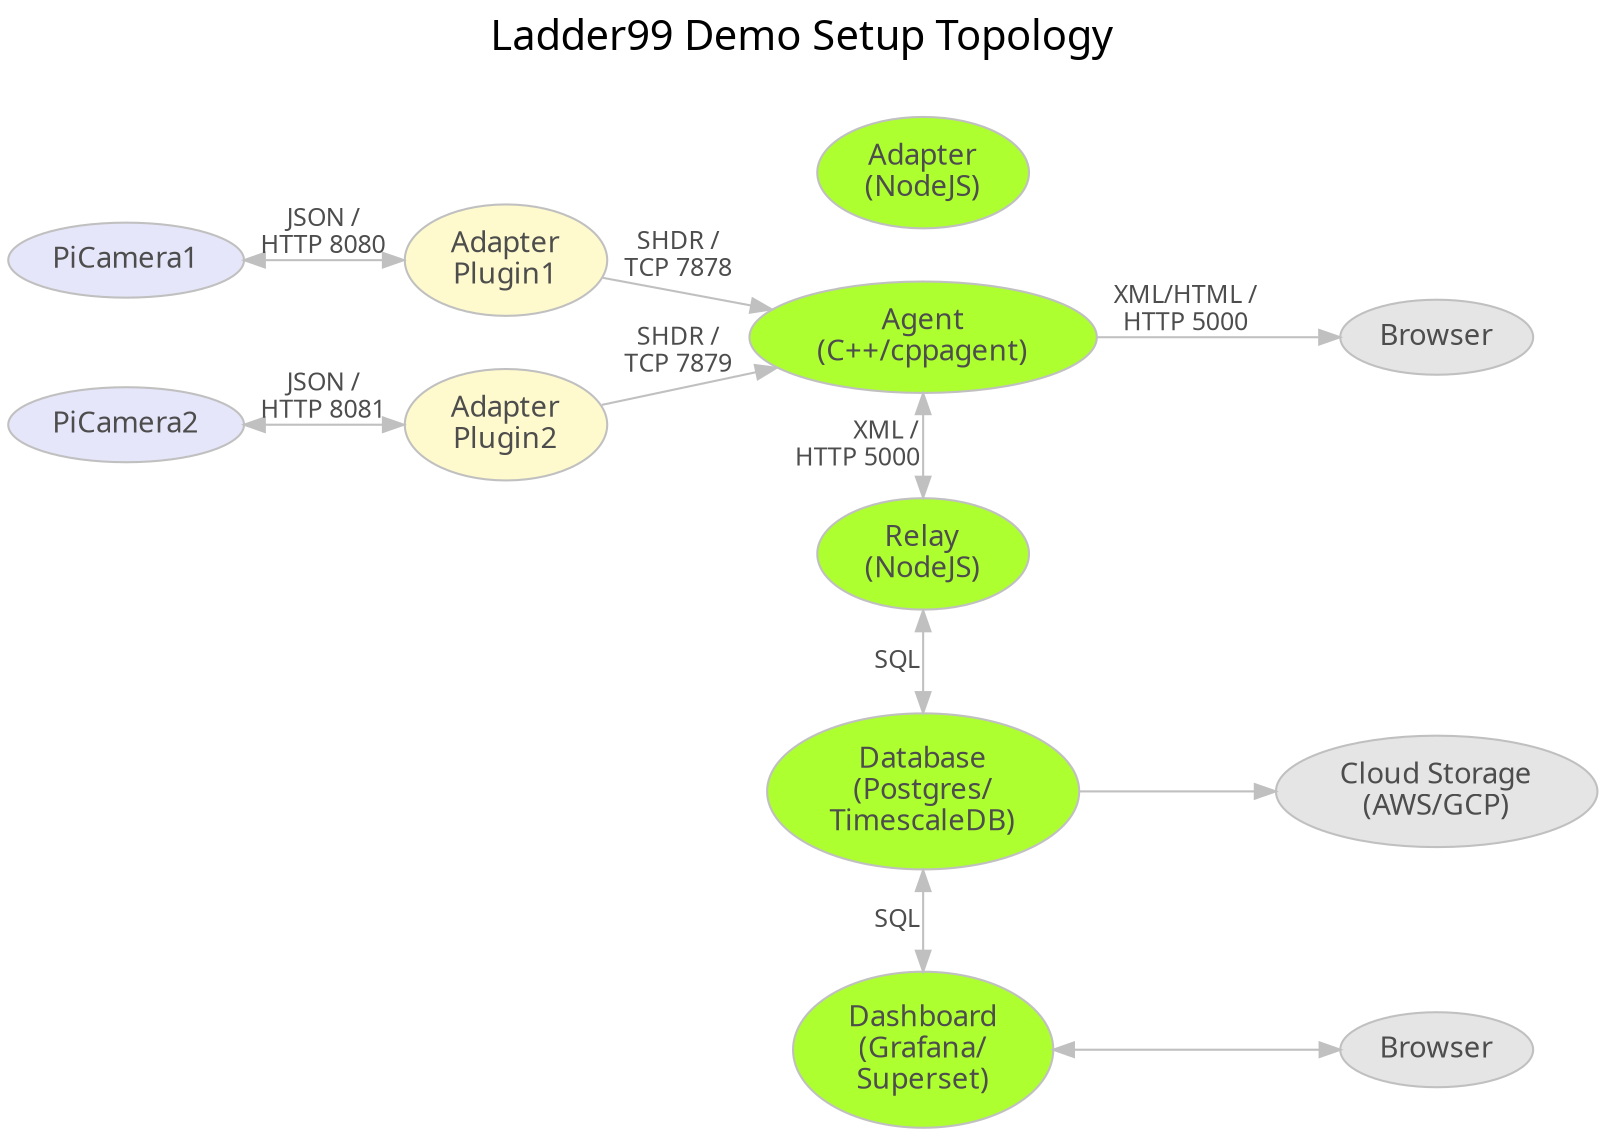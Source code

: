 // graphviz diagram
// colors https://www.graphviz.org/doc/info/colors.html

digraph {

  //------------------------------------------------------------------------
  // styles
  //------------------------------------------------------------------------

  graph [ label="Ladder99 Demo Setup Topology\n ", color=lightgray; ];
  graph [ fontsize=20 ];
  graph [ labelloc=t ];
  graph [ ranksep=0.2 ];
  graph [ nodesep=0.35 ];
  graph [ rankdir=LR; ] // left-to-right
  graph [ fontname="sans-serif" ];

  node [ color=gray, fillcolor=white, style=filled ];
  node [ fontname="sans-serif", fontcolor=gray30 ];

  edge [ color=gray ];
  edge [ fontsize=12, fontcolor=gray30 ];
  edge [ fontname="sans-serif" ];

  //------------------------------------------------------------------------
  // nodes
  //------------------------------------------------------------------------

  // devices
  // PA [ fillcolor=lavender, label="CCS P&A" ];
  // HMI [ fillcolor=lavender, label="Rockwell HMI" ];
  // Motor [ fillcolor=lavender, label="VFD Motor" ];
  // OldMachine3 [ fillcolor=lavender, label="Device" ];
  Camera1 [ fillcolor=lavender, label="PiCamera1" ];
  Camera2 [ fillcolor=lavender, label="PiCamera2" ];
  // Autoclave [ fillcolor=lavender, label="Autoclave" ];
  // OldMachine1 [ fillcolor=lavender, label="Old Machine 1" ];

  // intermediaries
  // Broker1 [ fillcolor=lightblue, label="MQTT Broker\n(Mosquitto)" ];
  // Broker3 [ fillcolor=lightblue, label="MQTT Broker\n(Mosquitto)" ];
  // Broker4 [ fillcolor=lightblue, label="MQTT Broker\n(Mosquitto)" ];
  // Kepware1 [ fillcolor=lightblue, label="Kepware\n(Windows)"];
  // Kepware2 [ fillcolor=lightblue, label="Kepware+\nIoT Gateway\n(Windows)"];
  // CPC [ fillcolor=lightblue, label="ASC CPC" ];
  // PLC4X [ fillcolor=lightblue, label="PLC4X\n(Java)" ];

  // mtconnect
  // Adapter [ fillcolor=greenyellow, label="Adapter\nwith cache and\nplugins\n(NodeJS)" ];
  Adapter [ fillcolor=greenyellow, label="Adapter\n(NodeJS)" ];
  Agent [ fillcolor=greenyellow, label="Agent\n(C++/cppagent)" ];
  Relay [ fillcolor=greenyellow, label="Relay\n(NodeJS)" ];

  // adapter
  AdapterPlugin1 [ fillcolor=lemonchiffon, label="Adapter\nPlugin1" ];
  AdapterPlugin2 [ fillcolor=lemonchiffon, label="Adapter\nPlugin2" ];
  // AdapterCache [ fillcolor=lavenderblush, label="Adapter\nCache" ];

  // diode
  // DiodeSender [ label="Diode Sender\n(Java+RabbitMQ)" ];
  // DiodeReceiver [ label="Diode Receiver\n(Java+RabbitMQ)" ];

  // applications
  Database [ fillcolor=greenyellow, label="Database\n(Postgres/\nTimescaleDB)" ];
  Dashboard [ fillcolor=greenyellow, label="Dashboard\n(Grafana/\nSuperset)" ];
  Cloud [ fillcolor=gray90, label="Cloud Storage\n(AWS/GCP)" ];
  Browser [ fillcolor=gray90 ];
  Browser2 [ fillcolor=gray90, label="Browser" ];
  // LOI [ fillcolor=gray90, label="LOI\n(SvelteJS)" ];

  // users
  // Admin [ fillcolor=lightyellow ];
  // Operator [ fillcolor=lightyellow ];


  //------------------------------------------------------------------------
  // edges
  //------------------------------------------------------------------------

  // PA -> Broker1 [ label="  TCP  ", dir=both ];
  // Camera -> Broker3 [ label="  TCP  ", dir=both ];
  // Autoclave -> CPC [ dir=both ];
  // Broker1 -> Adapter [ label="MQTT", dir=both ];
  // Broker3 -> Adapter [ label="MQTT", dir=both ];
  // Broker4 -> Adapter [ label="MQTT", dir=both ];
  // OldMachine1 -> PLC4X; // [ label="proprietary\nprotocol" ];
  // PLC4X -> Broker3 [ label="" ];
  // Camera1 -> Adapter [ label="JSON /\nHTTP 8080", dir=both ];
  // Camera2 -> Adapter [ label="JSON /\nHTTP 8081", dir=both ];
  Camera1 -> AdapterPlugin1 [ label="JSON /\nHTTP 8080", dir=both ];
  Camera2 -> AdapterPlugin2 [ label="JSON /\nHTTP 8081", dir=both ];
  // AdapterPlugin1 -> Adapter;
  // AdapterPlugin2 -> Adapter;
  // AdapterPlugin1 -> AdapterCache;
  // AdapterPlugin2 -> AdapterCache;
  // AdapterCache -> Adapter;
  AdapterPlugin1 -> Agent [ label="SHDR /\nTCP 7878" ];
  AdapterPlugin2 -> Agent [ label="SHDR /\nTCP 7879" ];
  // HMI -> Kepware1 [ label="ethernet/ip" ];
  // Motor -> Kepware1 [ label="modbus" ];
  // Kepware1 -> Adapter [ label="OPC/UA" ];
  // Kepware2 -> Gateway;
  // CPC -> Adapter [ label="text" ];
  // Gateway -> Broker4 [ label="MQTT" ];
  // OldMachine3 -> Kepware2;
  // Kepware2 -> Broker4 [ label="MQTT" ];
  // Adapter -> Agent [ label="SHDR /   \nTCP 7878+         ", dir=both ];
  // Adapter -> DiodeSender [ label="SHDR /   \nTCP 7878      ", dir=both, style=dotted ];
  // DiodeSender -> DiodeReceiver [ label="UDP    ", style=dotted ];
  // DiodeReceiver -> Agent [ label="SHDR /    \nTCP 7878        ", style=dotted ];
  Agent -> Relay [ dir=both; label="XML / \nHTTP 5000          " ];
  Agent -> Browser [ label="XML/HTML /\nHTTP 5000" ];
  Relay -> Database [ label="SQL  ", dir=both ];
  Database -> Dashboard [ label="SQL  ", dir=both ];
  Database -> Cloud;
  Dashboard -> Browser2 [ dir=both ];
  // Relay -> LOI;
  // LOI -> Operator;


  //------------------------------------------------------------------------
  // ranks
  //------------------------------------------------------------------------

  { rank=same; Adapter Agent Relay Database Dashboard };
  // { rank=same; DiodeSender DiodeReceiver Cloud Admin };
  // { rank=same; Cloud Admin };
}
